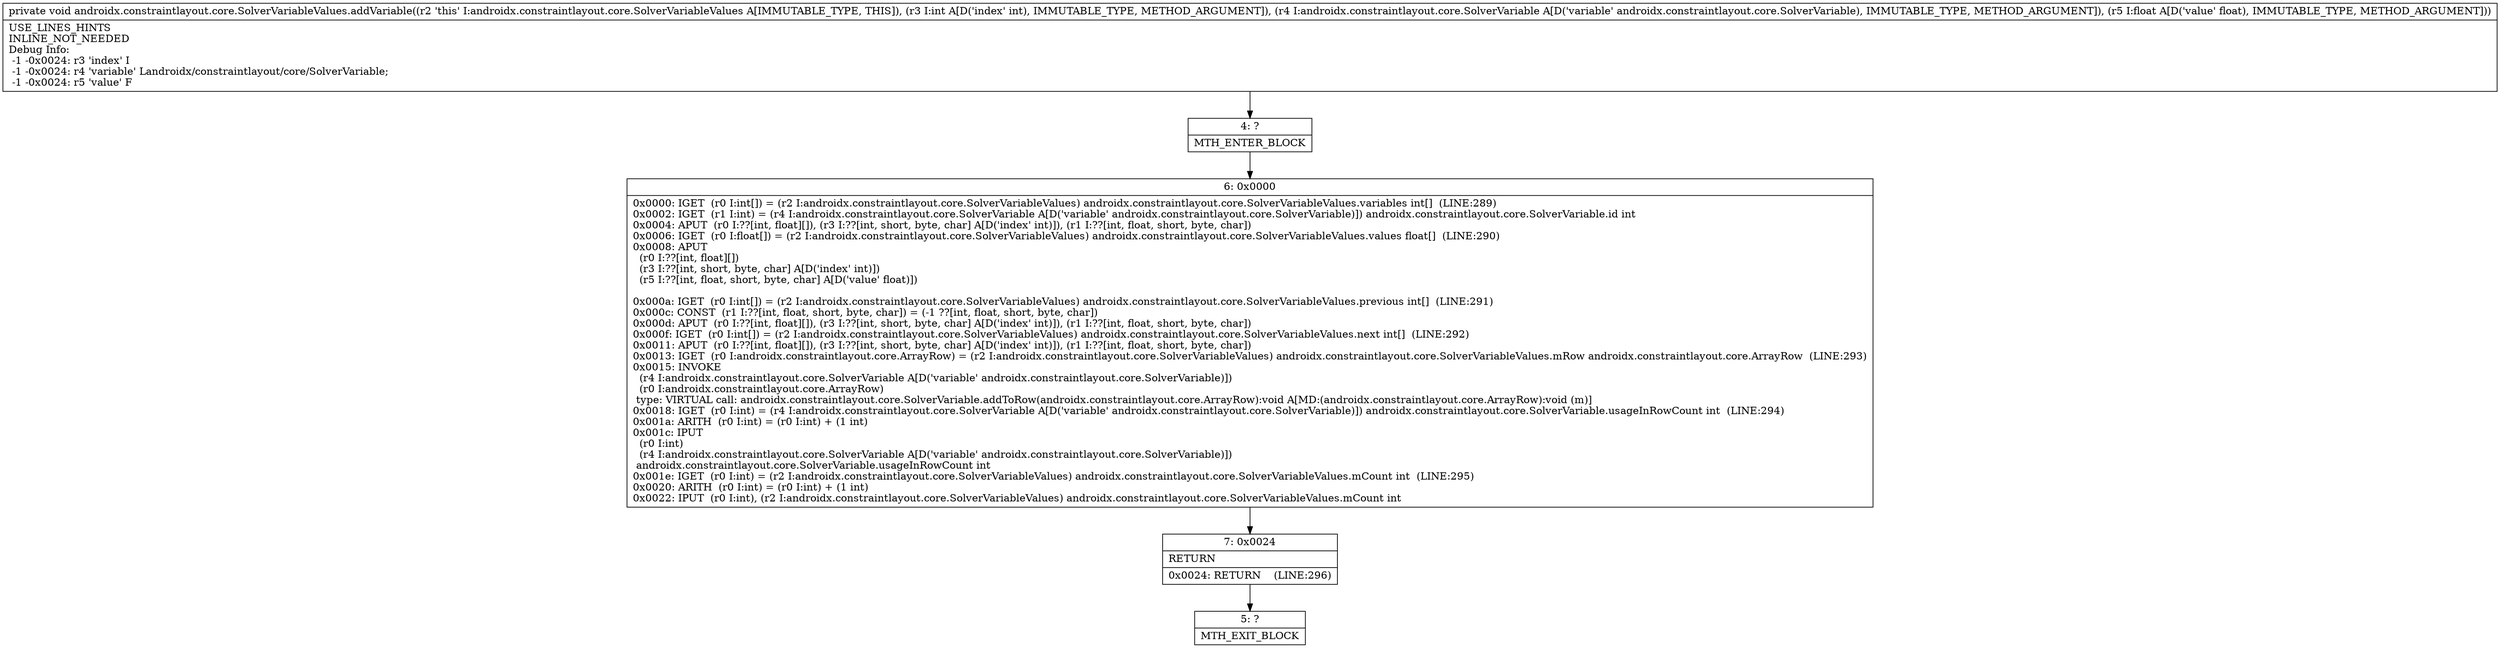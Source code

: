 digraph "CFG forandroidx.constraintlayout.core.SolverVariableValues.addVariable(ILandroidx\/constraintlayout\/core\/SolverVariable;F)V" {
Node_4 [shape=record,label="{4\:\ ?|MTH_ENTER_BLOCK\l}"];
Node_6 [shape=record,label="{6\:\ 0x0000|0x0000: IGET  (r0 I:int[]) = (r2 I:androidx.constraintlayout.core.SolverVariableValues) androidx.constraintlayout.core.SolverVariableValues.variables int[]  (LINE:289)\l0x0002: IGET  (r1 I:int) = (r4 I:androidx.constraintlayout.core.SolverVariable A[D('variable' androidx.constraintlayout.core.SolverVariable)]) androidx.constraintlayout.core.SolverVariable.id int \l0x0004: APUT  (r0 I:??[int, float][]), (r3 I:??[int, short, byte, char] A[D('index' int)]), (r1 I:??[int, float, short, byte, char]) \l0x0006: IGET  (r0 I:float[]) = (r2 I:androidx.constraintlayout.core.SolverVariableValues) androidx.constraintlayout.core.SolverVariableValues.values float[]  (LINE:290)\l0x0008: APUT  \l  (r0 I:??[int, float][])\l  (r3 I:??[int, short, byte, char] A[D('index' int)])\l  (r5 I:??[int, float, short, byte, char] A[D('value' float)])\l \l0x000a: IGET  (r0 I:int[]) = (r2 I:androidx.constraintlayout.core.SolverVariableValues) androidx.constraintlayout.core.SolverVariableValues.previous int[]  (LINE:291)\l0x000c: CONST  (r1 I:??[int, float, short, byte, char]) = (\-1 ??[int, float, short, byte, char]) \l0x000d: APUT  (r0 I:??[int, float][]), (r3 I:??[int, short, byte, char] A[D('index' int)]), (r1 I:??[int, float, short, byte, char]) \l0x000f: IGET  (r0 I:int[]) = (r2 I:androidx.constraintlayout.core.SolverVariableValues) androidx.constraintlayout.core.SolverVariableValues.next int[]  (LINE:292)\l0x0011: APUT  (r0 I:??[int, float][]), (r3 I:??[int, short, byte, char] A[D('index' int)]), (r1 I:??[int, float, short, byte, char]) \l0x0013: IGET  (r0 I:androidx.constraintlayout.core.ArrayRow) = (r2 I:androidx.constraintlayout.core.SolverVariableValues) androidx.constraintlayout.core.SolverVariableValues.mRow androidx.constraintlayout.core.ArrayRow  (LINE:293)\l0x0015: INVOKE  \l  (r4 I:androidx.constraintlayout.core.SolverVariable A[D('variable' androidx.constraintlayout.core.SolverVariable)])\l  (r0 I:androidx.constraintlayout.core.ArrayRow)\l type: VIRTUAL call: androidx.constraintlayout.core.SolverVariable.addToRow(androidx.constraintlayout.core.ArrayRow):void A[MD:(androidx.constraintlayout.core.ArrayRow):void (m)]\l0x0018: IGET  (r0 I:int) = (r4 I:androidx.constraintlayout.core.SolverVariable A[D('variable' androidx.constraintlayout.core.SolverVariable)]) androidx.constraintlayout.core.SolverVariable.usageInRowCount int  (LINE:294)\l0x001a: ARITH  (r0 I:int) = (r0 I:int) + (1 int) \l0x001c: IPUT  \l  (r0 I:int)\l  (r4 I:androidx.constraintlayout.core.SolverVariable A[D('variable' androidx.constraintlayout.core.SolverVariable)])\l androidx.constraintlayout.core.SolverVariable.usageInRowCount int \l0x001e: IGET  (r0 I:int) = (r2 I:androidx.constraintlayout.core.SolverVariableValues) androidx.constraintlayout.core.SolverVariableValues.mCount int  (LINE:295)\l0x0020: ARITH  (r0 I:int) = (r0 I:int) + (1 int) \l0x0022: IPUT  (r0 I:int), (r2 I:androidx.constraintlayout.core.SolverVariableValues) androidx.constraintlayout.core.SolverVariableValues.mCount int \l}"];
Node_7 [shape=record,label="{7\:\ 0x0024|RETURN\l|0x0024: RETURN    (LINE:296)\l}"];
Node_5 [shape=record,label="{5\:\ ?|MTH_EXIT_BLOCK\l}"];
MethodNode[shape=record,label="{private void androidx.constraintlayout.core.SolverVariableValues.addVariable((r2 'this' I:androidx.constraintlayout.core.SolverVariableValues A[IMMUTABLE_TYPE, THIS]), (r3 I:int A[D('index' int), IMMUTABLE_TYPE, METHOD_ARGUMENT]), (r4 I:androidx.constraintlayout.core.SolverVariable A[D('variable' androidx.constraintlayout.core.SolverVariable), IMMUTABLE_TYPE, METHOD_ARGUMENT]), (r5 I:float A[D('value' float), IMMUTABLE_TYPE, METHOD_ARGUMENT]))  | USE_LINES_HINTS\lINLINE_NOT_NEEDED\lDebug Info:\l  \-1 \-0x0024: r3 'index' I\l  \-1 \-0x0024: r4 'variable' Landroidx\/constraintlayout\/core\/SolverVariable;\l  \-1 \-0x0024: r5 'value' F\l}"];
MethodNode -> Node_4;Node_4 -> Node_6;
Node_6 -> Node_7;
Node_7 -> Node_5;
}

